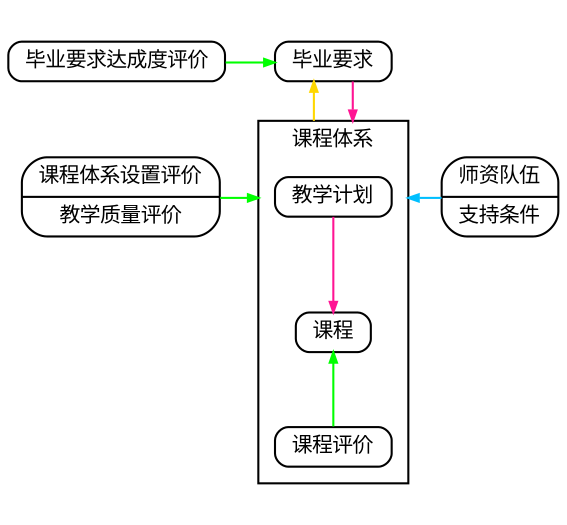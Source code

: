 digraph G {
    // rankdir = "LR";
    fontsize=10;
    fontname="serif";
    node [fontsize=10 fontname="serif" shape=box style=rounded width=0.4 height=0.2];
    edge [arrowsize=0.5];
    // concentrate=true;
    // nodesep = 0.2;
    // ranksep = 0.2;
    newrank = true;
    splines = ortho
    compound = true

    {
        rank = same;
        "evaluation" [label="毕业要求达成度评价"];
        "outcomes" [label="毕业要求"];
    }
    {
        rank = same;
        "assessment" [shape=record, label=" { 课程体系设置评价 | 教学质量评价 } "];
        "curriculum" [label="教学计划"];
        "faculty_facilities" [shape=record, label=" { 师资队伍 | 支持条件 } "];
    }

    subgraph cluster_obj {
        style = invis
        outcomes -> curriculum [dir=back, color=gold, lhead="cluster_cur"];
        outcomes -> curriculum [color=deeppink, lhead="cluster_cur"];
        subgraph cluster_cur {
            style = ""
            label = "课程体系"
            syllabus [label="课程"]
            course_assessment [label="课程评价"]
            curriculum -> syllabus [color=deeppink]
            syllabus -> course_assessment [dir=back, color=green]
        }
    }

    evaluation -> assessment [style = invis]
    evaluation -> outcomes [color=green];
    assessment -> curriculum [color=green, lhead="cluster_cur"];
    curriculum -> faculty_facilities [dir=back, color=deepskyblue, ltail="cluster_cur"]
}
